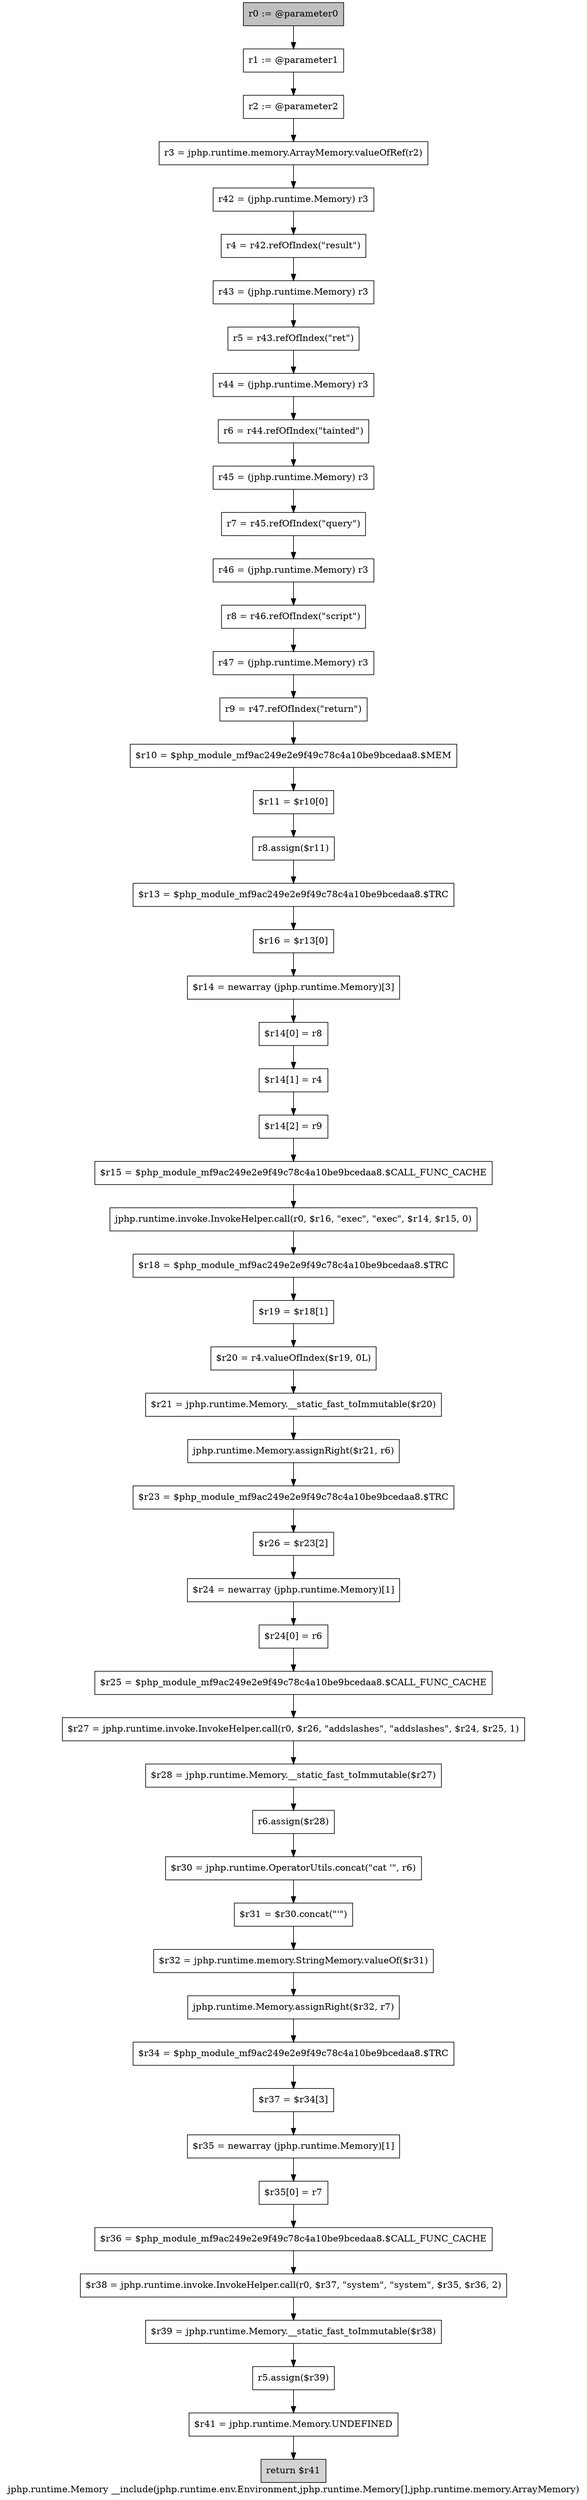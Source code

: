 digraph "jphp.runtime.Memory __include(jphp.runtime.env.Environment,jphp.runtime.Memory[],jphp.runtime.memory.ArrayMemory)" {
    label="jphp.runtime.Memory __include(jphp.runtime.env.Environment,jphp.runtime.Memory[],jphp.runtime.memory.ArrayMemory)";
    node [shape=box];
    "0" [style=filled,fillcolor=gray,label="r0 := @parameter0",];
    "1" [label="r1 := @parameter1",];
    "0"->"1";
    "2" [label="r2 := @parameter2",];
    "1"->"2";
    "3" [label="r3 = jphp.runtime.memory.ArrayMemory.valueOfRef(r2)",];
    "2"->"3";
    "4" [label="r42 = (jphp.runtime.Memory) r3",];
    "3"->"4";
    "5" [label="r4 = r42.refOfIndex(\"result\")",];
    "4"->"5";
    "6" [label="r43 = (jphp.runtime.Memory) r3",];
    "5"->"6";
    "7" [label="r5 = r43.refOfIndex(\"ret\")",];
    "6"->"7";
    "8" [label="r44 = (jphp.runtime.Memory) r3",];
    "7"->"8";
    "9" [label="r6 = r44.refOfIndex(\"tainted\")",];
    "8"->"9";
    "10" [label="r45 = (jphp.runtime.Memory) r3",];
    "9"->"10";
    "11" [label="r7 = r45.refOfIndex(\"query\")",];
    "10"->"11";
    "12" [label="r46 = (jphp.runtime.Memory) r3",];
    "11"->"12";
    "13" [label="r8 = r46.refOfIndex(\"script\")",];
    "12"->"13";
    "14" [label="r47 = (jphp.runtime.Memory) r3",];
    "13"->"14";
    "15" [label="r9 = r47.refOfIndex(\"return\")",];
    "14"->"15";
    "16" [label="$r10 = $php_module_mf9ac249e2e9f49c78c4a10be9bcedaa8.$MEM",];
    "15"->"16";
    "17" [label="$r11 = $r10[0]",];
    "16"->"17";
    "18" [label="r8.assign($r11)",];
    "17"->"18";
    "19" [label="$r13 = $php_module_mf9ac249e2e9f49c78c4a10be9bcedaa8.$TRC",];
    "18"->"19";
    "20" [label="$r16 = $r13[0]",];
    "19"->"20";
    "21" [label="$r14 = newarray (jphp.runtime.Memory)[3]",];
    "20"->"21";
    "22" [label="$r14[0] = r8",];
    "21"->"22";
    "23" [label="$r14[1] = r4",];
    "22"->"23";
    "24" [label="$r14[2] = r9",];
    "23"->"24";
    "25" [label="$r15 = $php_module_mf9ac249e2e9f49c78c4a10be9bcedaa8.$CALL_FUNC_CACHE",];
    "24"->"25";
    "26" [label="jphp.runtime.invoke.InvokeHelper.call(r0, $r16, \"exec\", \"exec\", $r14, $r15, 0)",];
    "25"->"26";
    "27" [label="$r18 = $php_module_mf9ac249e2e9f49c78c4a10be9bcedaa8.$TRC",];
    "26"->"27";
    "28" [label="$r19 = $r18[1]",];
    "27"->"28";
    "29" [label="$r20 = r4.valueOfIndex($r19, 0L)",];
    "28"->"29";
    "30" [label="$r21 = jphp.runtime.Memory.__static_fast_toImmutable($r20)",];
    "29"->"30";
    "31" [label="jphp.runtime.Memory.assignRight($r21, r6)",];
    "30"->"31";
    "32" [label="$r23 = $php_module_mf9ac249e2e9f49c78c4a10be9bcedaa8.$TRC",];
    "31"->"32";
    "33" [label="$r26 = $r23[2]",];
    "32"->"33";
    "34" [label="$r24 = newarray (jphp.runtime.Memory)[1]",];
    "33"->"34";
    "35" [label="$r24[0] = r6",];
    "34"->"35";
    "36" [label="$r25 = $php_module_mf9ac249e2e9f49c78c4a10be9bcedaa8.$CALL_FUNC_CACHE",];
    "35"->"36";
    "37" [label="$r27 = jphp.runtime.invoke.InvokeHelper.call(r0, $r26, \"addslashes\", \"addslashes\", $r24, $r25, 1)",];
    "36"->"37";
    "38" [label="$r28 = jphp.runtime.Memory.__static_fast_toImmutable($r27)",];
    "37"->"38";
    "39" [label="r6.assign($r28)",];
    "38"->"39";
    "40" [label="$r30 = jphp.runtime.OperatorUtils.concat(\"cat \'\", r6)",];
    "39"->"40";
    "41" [label="$r31 = $r30.concat(\"\'\")",];
    "40"->"41";
    "42" [label="$r32 = jphp.runtime.memory.StringMemory.valueOf($r31)",];
    "41"->"42";
    "43" [label="jphp.runtime.Memory.assignRight($r32, r7)",];
    "42"->"43";
    "44" [label="$r34 = $php_module_mf9ac249e2e9f49c78c4a10be9bcedaa8.$TRC",];
    "43"->"44";
    "45" [label="$r37 = $r34[3]",];
    "44"->"45";
    "46" [label="$r35 = newarray (jphp.runtime.Memory)[1]",];
    "45"->"46";
    "47" [label="$r35[0] = r7",];
    "46"->"47";
    "48" [label="$r36 = $php_module_mf9ac249e2e9f49c78c4a10be9bcedaa8.$CALL_FUNC_CACHE",];
    "47"->"48";
    "49" [label="$r38 = jphp.runtime.invoke.InvokeHelper.call(r0, $r37, \"system\", \"system\", $r35, $r36, 2)",];
    "48"->"49";
    "50" [label="$r39 = jphp.runtime.Memory.__static_fast_toImmutable($r38)",];
    "49"->"50";
    "51" [label="r5.assign($r39)",];
    "50"->"51";
    "52" [label="$r41 = jphp.runtime.Memory.UNDEFINED",];
    "51"->"52";
    "53" [style=filled,fillcolor=lightgray,label="return $r41",];
    "52"->"53";
}
